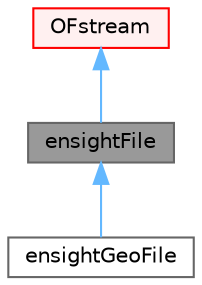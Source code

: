 digraph "ensightFile"
{
 // LATEX_PDF_SIZE
  bgcolor="transparent";
  edge [fontname=Helvetica,fontsize=10,labelfontname=Helvetica,labelfontsize=10];
  node [fontname=Helvetica,fontsize=10,shape=box,height=0.2,width=0.4];
  Node1 [id="Node000001",label="ensightFile",height=0.2,width=0.4,color="gray40", fillcolor="grey60", style="filled", fontcolor="black",tooltip="Ensight output with specialized write() for strings, integers and floats. Correctly handles binary wr..."];
  Node2 -> Node1 [id="edge1_Node000001_Node000002",dir="back",color="steelblue1",style="solid",tooltip=" "];
  Node2 [id="Node000002",label="OFstream",height=0.2,width=0.4,color="red", fillcolor="#FFF0F0", style="filled",URL="$classFoam_1_1OFstream.html",tooltip="Output to file stream, using an OSstream."];
  Node1 -> Node8 [id="edge2_Node000001_Node000008",dir="back",color="steelblue1",style="solid",tooltip=" "];
  Node8 [id="Node000008",label="ensightGeoFile",height=0.2,width=0.4,color="gray40", fillcolor="white", style="filled",URL="$classFoam_1_1ensightGeoFile.html",tooltip="Specialized Ensight output with extra geometry file header."];
}
